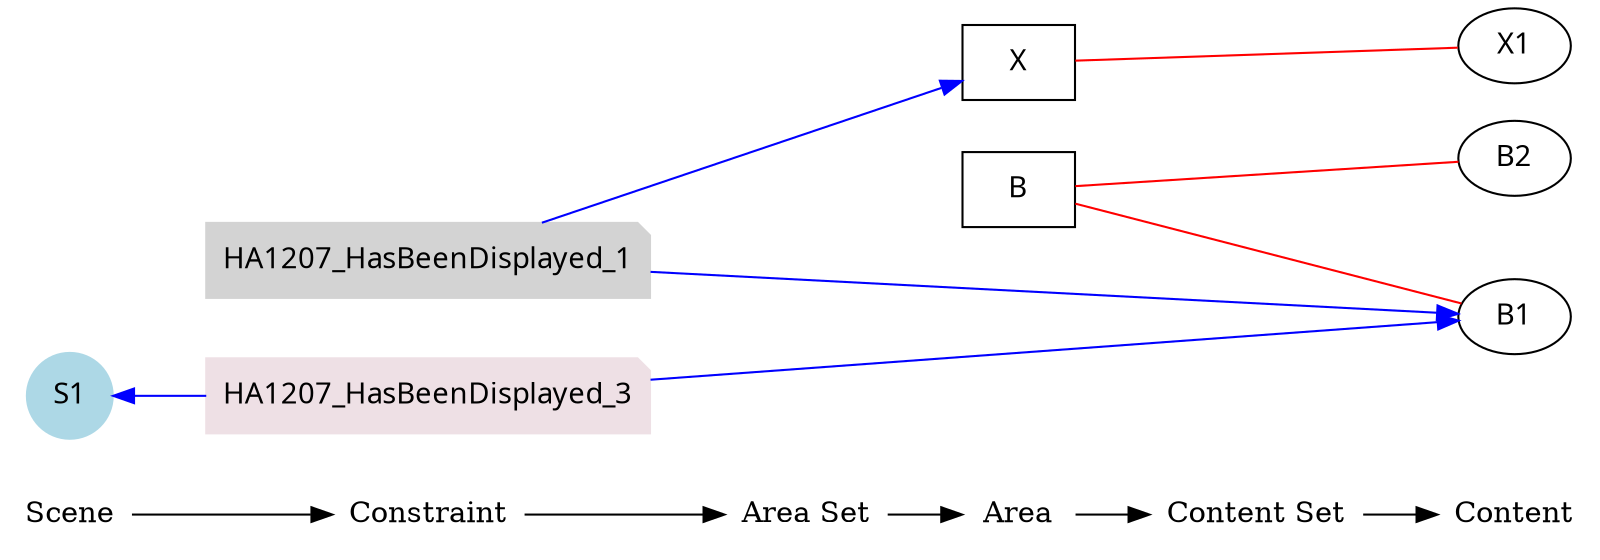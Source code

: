digraph rule_objects_graph {
	rankdir = LR;
	charset="utf-8";
	clusterrank = global;
	
	node [shape = plaintext];
	Scene -> Constraint -> "Area Set" -> Area -> "Content Set" -> Content; 
	{ rank = same;
		node [shape = box];
		{
			Area;
			e1 [label="B", fontname="Meiryo UI"];
			e2 [label="X", fontname="Meiryo UI"];

		}
	}
	
	{ rank = same;
		node [shape = ellipse];
		{
			Content;
			e3 [label="B1", fontname="Meiryo UI"];
			e4 [label="B2", fontname="Meiryo UI"];
			e5 [label="X1", fontname="Meiryo UI"];


		}
	}
	
	{
		subgraph subareaset {
			"Area Set";
			node [shape = box, style = filled, color = lightpink];


		}
	}


	
	{
		subgraph subcontentset {
			"Content Set";
			node [shape = ellipse, style = filled, color = palegreen];


		}
	}



	e1 -> e3 [dir=none, color=red];
	e1 -> e4 [dir=none, color=red];
	e2 -> e5 [dir=none, color=red];
	

	

	

	

	subgraph scene { rank = same;
		node [shape = circle, style = filled, color = lightblue];
		{
			"Scene";
			e6 [label="S1", fontname="Meiryo UI"];

		}
	}

	{ rank = same;
		node [shape = note, style = filled, color = lightgrey];
		{
			"Constraint";
			e7 [label="HA1207_HasBeenDisplayed_1", fontname="Meiryo UI"];
		}
	}
	
	{ rank = same;
		node [shape = note, style = filled, color = lavenderblush2];
		{
			"Constraint";
			e8 [label="HA1207_HasBeenDisplayed_3", fontname="Meiryo UI"];
		}
	}

	{ rank = same;
		node [shape = note, style = filled, color = lightpink2];
		{
			"Constraint";
		}
	}

	e7 -> e3 [color=blue];
	e7 -> e2 [color=blue];
	

	e8 -> e3 [color=blue];
	e8 -> e6 [color=blue];
	

	
}

